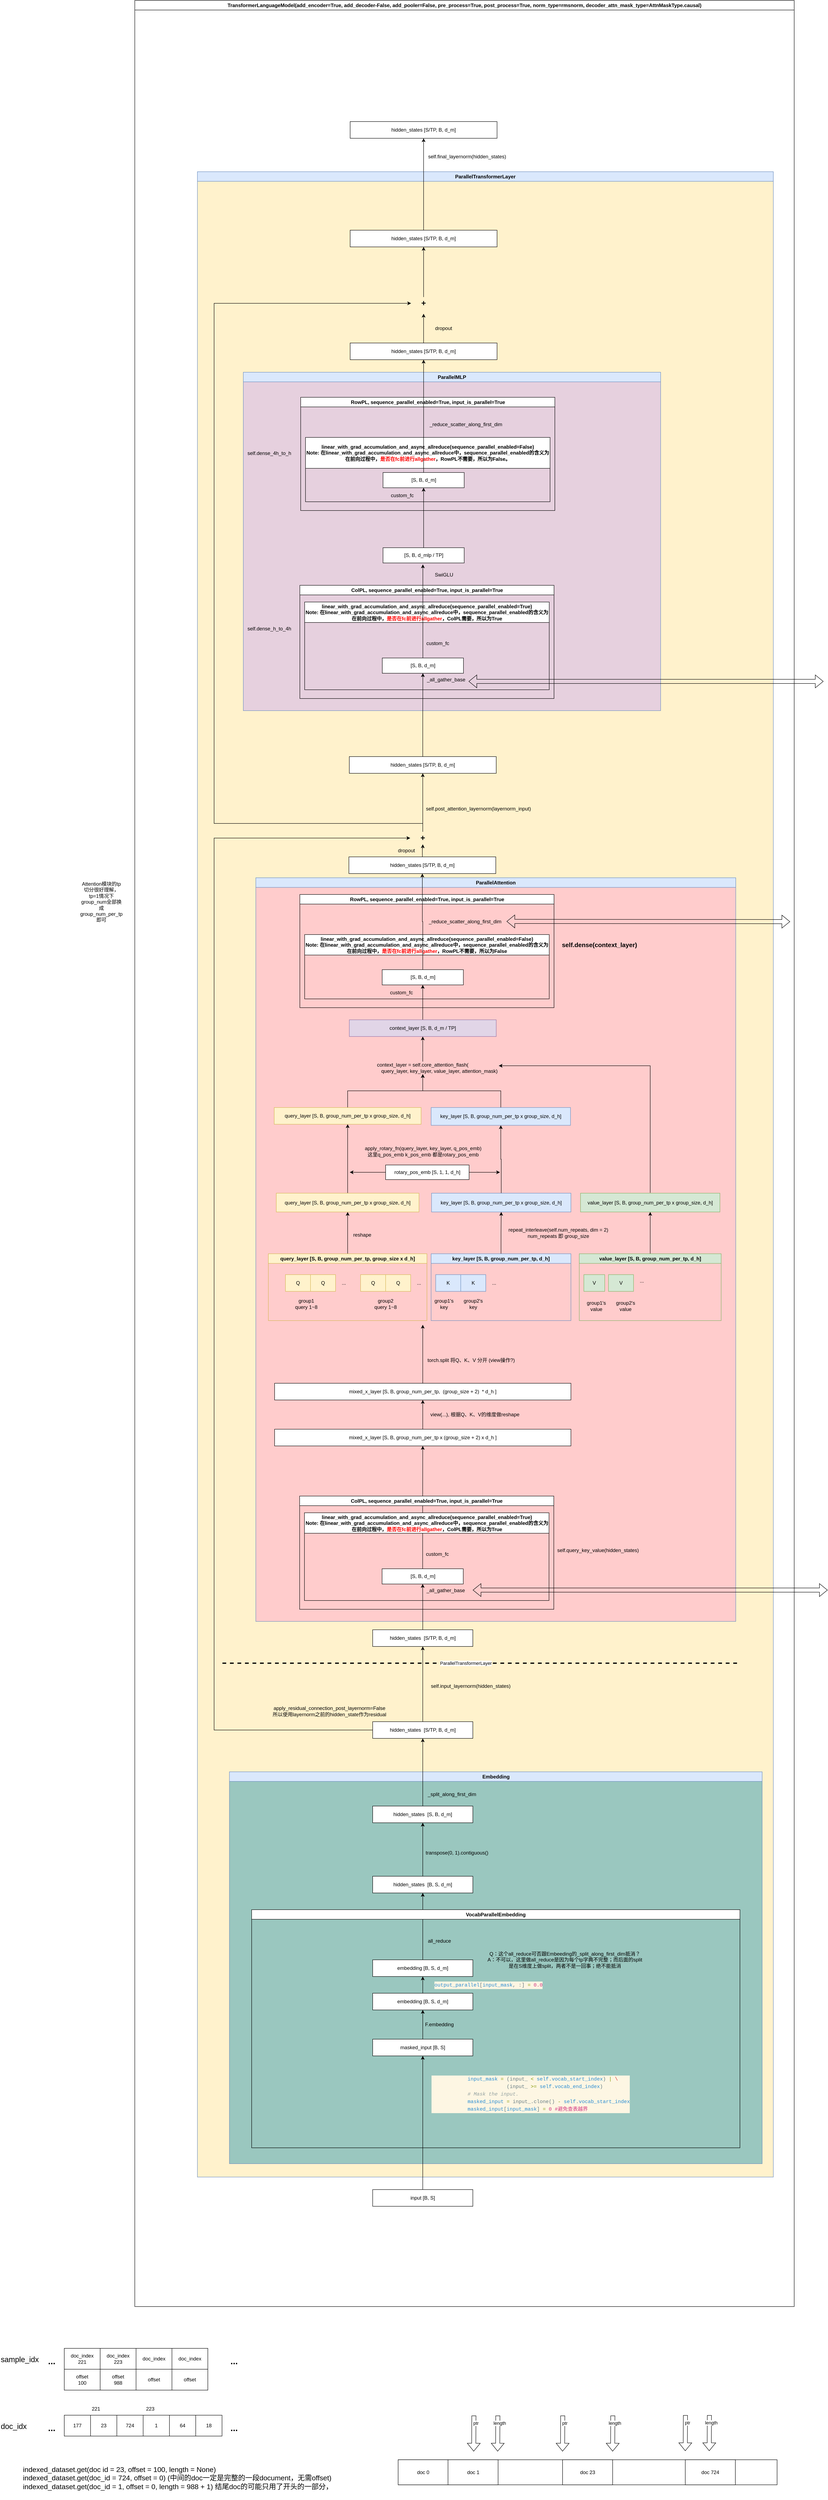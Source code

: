 <mxfile version="24.5.5" type="github">
  <diagram name="第 1 页" id="2IgsH-ITkYl6q4gYNYRC">
    <mxGraphModel dx="-5369" dy="5750" grid="1" gridSize="10" guides="1" tooltips="1" connect="1" arrows="1" fold="1" page="1" pageScale="1" pageWidth="827" pageHeight="1169" math="0" shadow="0">
      <root>
        <mxCell id="0" />
        <mxCell id="1" parent="0" />
        <mxCell id="2vjOk2sk5CpCFmqSpdgf-2" value="ParallelTransformerLayer" style="swimlane;whiteSpace=wrap;html=1;swimlaneFillColor=#FFF2CC;fillColor=#dae8fc;strokeColor=#6c8ebf;" vertex="1" parent="1">
          <mxGeometry x="8460" y="-3760" width="1380" height="4800" as="geometry" />
        </mxCell>
        <mxCell id="2vjOk2sk5CpCFmqSpdgf-3" value="hidden_states [S/TP, B, d_m]" style="rounded=0;whiteSpace=wrap;html=1;" vertex="1" parent="2vjOk2sk5CpCFmqSpdgf-2">
          <mxGeometry x="363" y="1640" width="352" height="40" as="geometry" />
        </mxCell>
        <mxCell id="2vjOk2sk5CpCFmqSpdgf-4" value="dropout" style="text;html=1;align=center;verticalAlign=middle;whiteSpace=wrap;rounded=0;" vertex="1" parent="2vjOk2sk5CpCFmqSpdgf-2">
          <mxGeometry x="471" y="1610" width="60" height="30" as="geometry" />
        </mxCell>
        <mxCell id="2vjOk2sk5CpCFmqSpdgf-5" value="ParallelAttention" style="swimlane;whiteSpace=wrap;html=1;fillColor=#dae8fc;strokeColor=#6c8ebf;swimlaneFillColor=#FFCCCC;" vertex="1" parent="2vjOk2sk5CpCFmqSpdgf-2">
          <mxGeometry x="140" y="1690" width="1150" height="1780" as="geometry" />
        </mxCell>
        <mxCell id="2vjOk2sk5CpCFmqSpdgf-6" value="self.dense(context_layer)" style="text;html=1;align=center;verticalAlign=middle;whiteSpace=wrap;rounded=0;fontSize=15;fontStyle=1" vertex="1" parent="2vjOk2sk5CpCFmqSpdgf-2">
          <mxGeometry x="880" y="1840" width="167" height="20" as="geometry" />
        </mxCell>
        <mxCell id="2vjOk2sk5CpCFmqSpdgf-7" value="ParallelMLP" style="swimlane;whiteSpace=wrap;html=1;fillColor=#dae8fc;strokeColor=#6c8ebf;swimlaneFillColor=#E6D0DE;" vertex="1" parent="2vjOk2sk5CpCFmqSpdgf-2">
          <mxGeometry x="110" y="480" width="1000" height="810" as="geometry" />
        </mxCell>
        <mxCell id="2vjOk2sk5CpCFmqSpdgf-8" value="hidden_states [S/TP, B, d_m]" style="rounded=0;whiteSpace=wrap;html=1;" vertex="1" parent="2vjOk2sk5CpCFmqSpdgf-2">
          <mxGeometry x="366" y="410" width="352" height="40" as="geometry" />
        </mxCell>
        <mxCell id="2vjOk2sk5CpCFmqSpdgf-9" value="hidden_states [S/TP, B, d_m]" style="rounded=0;whiteSpace=wrap;html=1;" vertex="1" parent="2vjOk2sk5CpCFmqSpdgf-2">
          <mxGeometry x="364" y="1400" width="352" height="40" as="geometry" />
        </mxCell>
        <mxCell id="2vjOk2sk5CpCFmqSpdgf-10" value="Embedding" style="swimlane;whiteSpace=wrap;html=1;swimlaneFillColor=#9AC7BF;fillColor=#dae8fc;strokeColor=#6c8ebf;" vertex="1" parent="2vjOk2sk5CpCFmqSpdgf-2">
          <mxGeometry x="76.75" y="3830" width="1276.5" height="938" as="geometry" />
        </mxCell>
        <mxCell id="2vjOk2sk5CpCFmqSpdgf-11" value="Q" style="rounded=0;whiteSpace=wrap;html=1;fillColor=#fff2cc;strokeColor=#d6b656;" vertex="1" parent="1">
          <mxGeometry x="8671" y="-1120" width="60" height="40" as="geometry" />
        </mxCell>
        <mxCell id="2vjOk2sk5CpCFmqSpdgf-12" value="K" style="rounded=0;whiteSpace=wrap;html=1;fillColor=#dae8fc;strokeColor=#6c8ebf;" vertex="1" parent="1">
          <mxGeometry x="9091" y="-1120" width="60" height="40" as="geometry" />
        </mxCell>
        <mxCell id="2vjOk2sk5CpCFmqSpdgf-13" value="V" style="rounded=0;whiteSpace=wrap;html=1;fillColor=#d5e8d4;strokeColor=#82b366;" vertex="1" parent="1">
          <mxGeometry x="9445" y="-1120" width="60" height="40" as="geometry" />
        </mxCell>
        <mxCell id="2vjOk2sk5CpCFmqSpdgf-14" value="Q" style="rounded=0;whiteSpace=wrap;html=1;fillColor=#fff2cc;strokeColor=#d6b656;" vertex="1" parent="1">
          <mxGeometry x="8731" y="-1120" width="60" height="40" as="geometry" />
        </mxCell>
        <mxCell id="2vjOk2sk5CpCFmqSpdgf-15" value="K" style="rounded=0;whiteSpace=wrap;html=1;fillColor=#dae8fc;strokeColor=#6c8ebf;" vertex="1" parent="1">
          <mxGeometry x="9031" y="-1120" width="60" height="40" as="geometry" />
        </mxCell>
        <mxCell id="2vjOk2sk5CpCFmqSpdgf-16" value="V" style="rounded=0;whiteSpace=wrap;html=1;fillColor=#d5e8d4;strokeColor=#82b366;" vertex="1" parent="1">
          <mxGeometry x="9386" y="-1120" width="50" height="40" as="geometry" />
        </mxCell>
        <mxCell id="2vjOk2sk5CpCFmqSpdgf-17" value="Q" style="rounded=0;whiteSpace=wrap;html=1;fillColor=#fff2cc;strokeColor=#d6b656;" vertex="1" parent="1">
          <mxGeometry x="8851" y="-1120" width="60" height="40" as="geometry" />
        </mxCell>
        <mxCell id="2vjOk2sk5CpCFmqSpdgf-18" value="Q" style="rounded=0;whiteSpace=wrap;html=1;fillColor=#fff2cc;strokeColor=#d6b656;" vertex="1" parent="1">
          <mxGeometry x="8911" y="-1120" width="60" height="40" as="geometry" />
        </mxCell>
        <mxCell id="2vjOk2sk5CpCFmqSpdgf-19" value="..." style="text;html=1;align=center;verticalAlign=middle;whiteSpace=wrap;rounded=0;" vertex="1" parent="1">
          <mxGeometry x="8781" y="-1115" width="60" height="30" as="geometry" />
        </mxCell>
        <mxCell id="2vjOk2sk5CpCFmqSpdgf-20" value="group1 query 1~8" style="text;html=1;align=center;verticalAlign=middle;whiteSpace=wrap;rounded=0;" vertex="1" parent="1">
          <mxGeometry x="8691" y="-1065" width="60" height="30" as="geometry" />
        </mxCell>
        <mxCell id="2vjOk2sk5CpCFmqSpdgf-21" value="group2 query 1~8" style="text;html=1;align=center;verticalAlign=middle;whiteSpace=wrap;rounded=0;" vertex="1" parent="1">
          <mxGeometry x="8881" y="-1065" width="60" height="30" as="geometry" />
        </mxCell>
        <mxCell id="2vjOk2sk5CpCFmqSpdgf-22" value="..." style="text;html=1;align=center;verticalAlign=middle;whiteSpace=wrap;rounded=0;" vertex="1" parent="1">
          <mxGeometry x="8961" y="-1115" width="60" height="30" as="geometry" />
        </mxCell>
        <mxCell id="2vjOk2sk5CpCFmqSpdgf-23" value="group1&#39;s key" style="text;html=1;align=center;verticalAlign=middle;whiteSpace=wrap;rounded=0;" vertex="1" parent="1">
          <mxGeometry x="9021" y="-1065" width="60" height="30" as="geometry" />
        </mxCell>
        <mxCell id="2vjOk2sk5CpCFmqSpdgf-24" value="group2&#39;s key" style="text;html=1;align=center;verticalAlign=middle;whiteSpace=wrap;rounded=0;" vertex="1" parent="1">
          <mxGeometry x="9091" y="-1065" width="60" height="30" as="geometry" />
        </mxCell>
        <mxCell id="2vjOk2sk5CpCFmqSpdgf-25" value="group1&#39;s value" style="text;html=1;align=center;verticalAlign=middle;whiteSpace=wrap;rounded=0;" vertex="1" parent="1">
          <mxGeometry x="9386" y="-1060" width="60" height="30" as="geometry" />
        </mxCell>
        <mxCell id="2vjOk2sk5CpCFmqSpdgf-26" value="group2&#39;s value" style="text;html=1;align=center;verticalAlign=middle;whiteSpace=wrap;rounded=0;" vertex="1" parent="1">
          <mxGeometry x="9456" y="-1060" width="60" height="30" as="geometry" />
        </mxCell>
        <mxCell id="2vjOk2sk5CpCFmqSpdgf-27" value="..." style="text;html=1;align=center;verticalAlign=middle;whiteSpace=wrap;rounded=0;" vertex="1" parent="1">
          <mxGeometry x="9141" y="-1115" width="60" height="30" as="geometry" />
        </mxCell>
        <mxCell id="2vjOk2sk5CpCFmqSpdgf-28" value="..." style="text;html=1;align=center;verticalAlign=middle;whiteSpace=wrap;rounded=0;" vertex="1" parent="1">
          <mxGeometry x="9495" y="-1120" width="60" height="30" as="geometry" />
        </mxCell>
        <mxCell id="2vjOk2sk5CpCFmqSpdgf-29" style="edgeStyle=orthogonalEdgeStyle;rounded=0;orthogonalLoop=1;jettySize=auto;html=1;entryX=0.5;entryY=1;entryDx=0;entryDy=0;" edge="1" parent="1" source="2vjOk2sk5CpCFmqSpdgf-30" target="2vjOk2sk5CpCFmqSpdgf-32">
          <mxGeometry relative="1" as="geometry" />
        </mxCell>
        <mxCell id="2vjOk2sk5CpCFmqSpdgf-30" value="mixed_x_layer [S, B, group_num_per_tp x (group_size + 2) x d_h ]" style="rounded=0;whiteSpace=wrap;html=1;" vertex="1" parent="1">
          <mxGeometry x="8645" y="-750" width="710" height="40" as="geometry" />
        </mxCell>
        <mxCell id="2vjOk2sk5CpCFmqSpdgf-31" style="edgeStyle=orthogonalEdgeStyle;rounded=0;orthogonalLoop=1;jettySize=auto;html=1;" edge="1" parent="1" source="2vjOk2sk5CpCFmqSpdgf-32">
          <mxGeometry relative="1" as="geometry">
            <mxPoint x="9000" y="-1000" as="targetPoint" />
          </mxGeometry>
        </mxCell>
        <mxCell id="2vjOk2sk5CpCFmqSpdgf-32" value="mixed_x_layer [S, B, group_num_per_tp,&amp;nbsp; (group_size + 2)&amp;nbsp; * d_h ]" style="rounded=0;whiteSpace=wrap;html=1;" vertex="1" parent="1">
          <mxGeometry x="8645" y="-860" width="710" height="40" as="geometry" />
        </mxCell>
        <mxCell id="2vjOk2sk5CpCFmqSpdgf-33" style="edgeStyle=orthogonalEdgeStyle;rounded=0;orthogonalLoop=1;jettySize=auto;html=1;" edge="1" parent="1" source="2vjOk2sk5CpCFmqSpdgf-34" target="2vjOk2sk5CpCFmqSpdgf-42">
          <mxGeometry relative="1" as="geometry" />
        </mxCell>
        <mxCell id="2vjOk2sk5CpCFmqSpdgf-34" value="query_layer [S, B, group_num_per_tp, group_size x d_h]" style="swimlane;whiteSpace=wrap;html=1;fillColor=#fff2cc;strokeColor=#d6b656;" vertex="1" parent="1">
          <mxGeometry x="8630" y="-1170" width="380" height="160" as="geometry" />
        </mxCell>
        <mxCell id="2vjOk2sk5CpCFmqSpdgf-35" style="edgeStyle=orthogonalEdgeStyle;rounded=0;orthogonalLoop=1;jettySize=auto;html=1;entryX=0.5;entryY=1;entryDx=0;entryDy=0;" edge="1" parent="1" source="2vjOk2sk5CpCFmqSpdgf-36" target="2vjOk2sk5CpCFmqSpdgf-51">
          <mxGeometry relative="1" as="geometry" />
        </mxCell>
        <mxCell id="2vjOk2sk5CpCFmqSpdgf-36" value="key_layer&amp;nbsp;&lt;span style=&quot;background-color: initial;&quot;&gt;[S, B, group_num_per_tp, d_h]&lt;/span&gt;" style="swimlane;whiteSpace=wrap;html=1;fillColor=#dae8fc;strokeColor=#6c8ebf;" vertex="1" parent="1">
          <mxGeometry x="9020" y="-1170" width="335" height="160" as="geometry">
            <mxRectangle x="6810" y="-1170" width="220" height="30" as="alternateBounds" />
          </mxGeometry>
        </mxCell>
        <mxCell id="2vjOk2sk5CpCFmqSpdgf-37" style="edgeStyle=orthogonalEdgeStyle;rounded=0;orthogonalLoop=1;jettySize=auto;html=1;entryX=0.5;entryY=1;entryDx=0;entryDy=0;" edge="1" parent="1" source="2vjOk2sk5CpCFmqSpdgf-38" target="2vjOk2sk5CpCFmqSpdgf-73">
          <mxGeometry relative="1" as="geometry" />
        </mxCell>
        <mxCell id="2vjOk2sk5CpCFmqSpdgf-38" value="value_layer&amp;nbsp;&lt;span style=&quot;background-color: initial;&quot;&gt;[S, B, group_num_per_tp, d_h]&lt;/span&gt;" style="swimlane;whiteSpace=wrap;html=1;fillColor=#d5e8d4;strokeColor=#82b366;" vertex="1" parent="1">
          <mxGeometry x="9375" y="-1170" width="340" height="160" as="geometry" />
        </mxCell>
        <mxCell id="2vjOk2sk5CpCFmqSpdgf-39" value="view(...), 根据Q、K、V的维度做reshape" style="text;html=1;align=center;verticalAlign=middle;whiteSpace=wrap;rounded=0;" vertex="1" parent="1">
          <mxGeometry x="9005" y="-800" width="240" height="30" as="geometry" />
        </mxCell>
        <mxCell id="2vjOk2sk5CpCFmqSpdgf-40" value="torch.split 将Q、K、V 分开 (view操作?)" style="text;html=1;align=center;verticalAlign=middle;whiteSpace=wrap;rounded=0;" vertex="1" parent="1">
          <mxGeometry x="8996" y="-930" width="240" height="30" as="geometry" />
        </mxCell>
        <mxCell id="2vjOk2sk5CpCFmqSpdgf-41" style="edgeStyle=orthogonalEdgeStyle;rounded=0;orthogonalLoop=1;jettySize=auto;html=1;entryX=0.5;entryY=1;entryDx=0;entryDy=0;" edge="1" parent="1" source="2vjOk2sk5CpCFmqSpdgf-42" target="2vjOk2sk5CpCFmqSpdgf-49">
          <mxGeometry relative="1" as="geometry">
            <mxPoint x="8820" y="-1440" as="targetPoint" />
          </mxGeometry>
        </mxCell>
        <mxCell id="2vjOk2sk5CpCFmqSpdgf-42" value="query_layer [S, B, group_num_per_tp x group_size, d_h]" style="rounded=0;whiteSpace=wrap;html=1;fillColor=#fff2cc;strokeColor=#d6b656;" vertex="1" parent="1">
          <mxGeometry x="8649" y="-1315" width="342" height="45" as="geometry" />
        </mxCell>
        <mxCell id="2vjOk2sk5CpCFmqSpdgf-43" style="edgeStyle=orthogonalEdgeStyle;rounded=0;orthogonalLoop=1;jettySize=auto;html=1;" edge="1" parent="1" source="2vjOk2sk5CpCFmqSpdgf-45">
          <mxGeometry relative="1" as="geometry">
            <mxPoint x="8825" y="-1365" as="targetPoint" />
          </mxGeometry>
        </mxCell>
        <mxCell id="2vjOk2sk5CpCFmqSpdgf-44" style="edgeStyle=orthogonalEdgeStyle;rounded=0;orthogonalLoop=1;jettySize=auto;html=1;" edge="1" parent="1" source="2vjOk2sk5CpCFmqSpdgf-45">
          <mxGeometry relative="1" as="geometry">
            <mxPoint x="9185" y="-1365" as="targetPoint" />
          </mxGeometry>
        </mxCell>
        <mxCell id="2vjOk2sk5CpCFmqSpdgf-45" value="rotary_pos_emb [S, 1, 1, d_h]" style="rounded=0;whiteSpace=wrap;html=1;" vertex="1" parent="1">
          <mxGeometry x="8911" y="-1382.5" width="200" height="35" as="geometry" />
        </mxCell>
        <mxCell id="2vjOk2sk5CpCFmqSpdgf-46" value="reshape" style="text;html=1;align=center;verticalAlign=middle;whiteSpace=wrap;rounded=0;" vertex="1" parent="1">
          <mxGeometry x="8825" y="-1230" width="60" height="30" as="geometry" />
        </mxCell>
        <mxCell id="2vjOk2sk5CpCFmqSpdgf-47" value="apply_rotary_fn(query_layer, key_layer, q_pos_emb)&lt;div&gt;这里q_pos_emb k_pos_emb 都是rotary_pos_emb&lt;/div&gt;" style="text;html=1;align=center;verticalAlign=middle;whiteSpace=wrap;rounded=0;" vertex="1" parent="1">
          <mxGeometry x="8781" y="-1430" width="440" height="30" as="geometry" />
        </mxCell>
        <mxCell id="2vjOk2sk5CpCFmqSpdgf-48" style="edgeStyle=orthogonalEdgeStyle;rounded=0;orthogonalLoop=1;jettySize=auto;html=1;entryX=0.5;entryY=1;entryDx=0;entryDy=0;" edge="1" parent="1" source="2vjOk2sk5CpCFmqSpdgf-49" target="2vjOk2sk5CpCFmqSpdgf-56">
          <mxGeometry relative="1" as="geometry" />
        </mxCell>
        <mxCell id="2vjOk2sk5CpCFmqSpdgf-49" value="query_layer [S, B, group_num_per_tp x group_size, d_h]" style="rounded=0;whiteSpace=wrap;html=1;fillColor=#fff2cc;strokeColor=#d6b656;" vertex="1" parent="1">
          <mxGeometry x="8644" y="-1520" width="352" height="40" as="geometry" />
        </mxCell>
        <mxCell id="2vjOk2sk5CpCFmqSpdgf-50" style="edgeStyle=orthogonalEdgeStyle;rounded=0;orthogonalLoop=1;jettySize=auto;html=1;entryX=0.5;entryY=1;entryDx=0;entryDy=0;" edge="1" parent="1" source="2vjOk2sk5CpCFmqSpdgf-51" target="2vjOk2sk5CpCFmqSpdgf-53">
          <mxGeometry relative="1" as="geometry" />
        </mxCell>
        <mxCell id="2vjOk2sk5CpCFmqSpdgf-51" value="key_layer [S, B, group_num_per_tp x group_size, d_h]" style="rounded=0;whiteSpace=wrap;html=1;fillColor=#dae8fc;strokeColor=#6c8ebf;" vertex="1" parent="1">
          <mxGeometry x="9021" y="-1315" width="334" height="45" as="geometry" />
        </mxCell>
        <mxCell id="2vjOk2sk5CpCFmqSpdgf-52" style="edgeStyle=orthogonalEdgeStyle;rounded=0;orthogonalLoop=1;jettySize=auto;html=1;entryX=0.5;entryY=1;entryDx=0;entryDy=0;" edge="1" parent="1" source="2vjOk2sk5CpCFmqSpdgf-53" target="2vjOk2sk5CpCFmqSpdgf-56">
          <mxGeometry relative="1" as="geometry" />
        </mxCell>
        <mxCell id="2vjOk2sk5CpCFmqSpdgf-53" value="key_layer [S, B, group_num_per_tp x group_size, d_h]" style="rounded=0;whiteSpace=wrap;html=1;fillColor=#dae8fc;strokeColor=#6c8ebf;" vertex="1" parent="1">
          <mxGeometry x="9020" y="-1520" width="334" height="42.5" as="geometry" />
        </mxCell>
        <mxCell id="2vjOk2sk5CpCFmqSpdgf-54" value="repeat_interleave(self.num_repeats, dim = 2)&lt;div&gt;num_repeats 即 group_size&lt;/div&gt;" style="text;html=1;align=center;verticalAlign=middle;whiteSpace=wrap;rounded=0;" vertex="1" parent="1">
          <mxGeometry x="9175" y="-1230" width="300" height="20" as="geometry" />
        </mxCell>
        <mxCell id="2vjOk2sk5CpCFmqSpdgf-55" style="edgeStyle=orthogonalEdgeStyle;rounded=0;orthogonalLoop=1;jettySize=auto;html=1;entryX=0.5;entryY=1;entryDx=0;entryDy=0;" edge="1" parent="1" source="2vjOk2sk5CpCFmqSpdgf-56" target="2vjOk2sk5CpCFmqSpdgf-58">
          <mxGeometry relative="1" as="geometry" />
        </mxCell>
        <mxCell id="2vjOk2sk5CpCFmqSpdgf-56" value="&lt;div&gt;context_layer = self.core_attention_flash(&lt;/div&gt;&lt;div&gt;&amp;nbsp; &amp;nbsp; &amp;nbsp; &amp;nbsp; &amp;nbsp; &amp;nbsp; &amp;nbsp; &amp;nbsp; &amp;nbsp; &amp;nbsp; &amp;nbsp; &amp;nbsp; query_layer, key_layer, value_layer, attention_mask)&lt;/div&gt;" style="text;html=1;align=center;verticalAlign=middle;whiteSpace=wrap;rounded=0;" vertex="1" parent="1">
          <mxGeometry x="8818" y="-1630" width="364" height="30" as="geometry" />
        </mxCell>
        <mxCell id="2vjOk2sk5CpCFmqSpdgf-57" style="edgeStyle=orthogonalEdgeStyle;rounded=0;orthogonalLoop=1;jettySize=auto;html=1;entryX=0.5;entryY=1;entryDx=0;entryDy=0;" edge="1" parent="1" source="2vjOk2sk5CpCFmqSpdgf-58" target="2vjOk2sk5CpCFmqSpdgf-77">
          <mxGeometry relative="1" as="geometry">
            <mxPoint x="9441" y="-1860" as="targetPoint" />
          </mxGeometry>
        </mxCell>
        <mxCell id="2vjOk2sk5CpCFmqSpdgf-58" value="context_layer [S, B, d_m / TP]" style="rounded=0;whiteSpace=wrap;html=1;fillColor=#e1d5e7;strokeColor=#9673a6;" vertex="1" parent="1">
          <mxGeometry x="8824" y="-1730" width="352" height="40" as="geometry" />
        </mxCell>
        <mxCell id="2vjOk2sk5CpCFmqSpdgf-59" style="edgeStyle=orthogonalEdgeStyle;rounded=0;orthogonalLoop=1;jettySize=auto;html=1;" edge="1" parent="1" source="2vjOk2sk5CpCFmqSpdgf-3" target="2vjOk2sk5CpCFmqSpdgf-71">
          <mxGeometry relative="1" as="geometry" />
        </mxCell>
        <mxCell id="2vjOk2sk5CpCFmqSpdgf-60" value="Attention模块的tp切分很好理解，tp=1情况下group_num全部换成group_num_per_tp即可&lt;div&gt;&lt;br&gt;&lt;/div&gt;" style="text;html=1;align=center;verticalAlign=middle;whiteSpace=wrap;rounded=0;" vertex="1" parent="1">
          <mxGeometry x="8200" y="-2020" width="60" height="30" as="geometry" />
        </mxCell>
        <mxCell id="2vjOk2sk5CpCFmqSpdgf-61" style="edgeStyle=orthogonalEdgeStyle;rounded=0;orthogonalLoop=1;jettySize=auto;html=1;entryX=0.5;entryY=1;entryDx=0;entryDy=0;" edge="1" parent="1" source="2vjOk2sk5CpCFmqSpdgf-62" target="2vjOk2sk5CpCFmqSpdgf-82">
          <mxGeometry relative="1" as="geometry" />
        </mxCell>
        <mxCell id="2vjOk2sk5CpCFmqSpdgf-62" value="hidden_states&amp;nbsp; [S/TP, B, d_m]" style="rounded=0;whiteSpace=wrap;html=1;" vertex="1" parent="1">
          <mxGeometry x="8880" y="-270" width="240" height="40" as="geometry" />
        </mxCell>
        <mxCell id="2vjOk2sk5CpCFmqSpdgf-63" value="self.input_layernorm(hidden_states)" style="text;html=1;align=center;verticalAlign=middle;whiteSpace=wrap;rounded=0;" vertex="1" parent="1">
          <mxGeometry x="9000" y="-150" width="230" height="30" as="geometry" />
        </mxCell>
        <mxCell id="2vjOk2sk5CpCFmqSpdgf-64" style="edgeStyle=orthogonalEdgeStyle;rounded=0;orthogonalLoop=1;jettySize=auto;html=1;entryX=0.5;entryY=1;entryDx=0;entryDy=0;" edge="1" parent="1" source="2vjOk2sk5CpCFmqSpdgf-66" target="2vjOk2sk5CpCFmqSpdgf-62">
          <mxGeometry relative="1" as="geometry">
            <mxPoint x="9000" y="60" as="targetPoint" />
          </mxGeometry>
        </mxCell>
        <mxCell id="2vjOk2sk5CpCFmqSpdgf-65" style="edgeStyle=orthogonalEdgeStyle;rounded=0;orthogonalLoop=1;jettySize=auto;html=1;entryX=0;entryY=0.5;entryDx=0;entryDy=0;" edge="1" parent="1" source="2vjOk2sk5CpCFmqSpdgf-66" target="2vjOk2sk5CpCFmqSpdgf-71">
          <mxGeometry relative="1" as="geometry">
            <Array as="points">
              <mxPoint x="8500" y="-30" />
              <mxPoint x="8500" y="-2165" />
            </Array>
          </mxGeometry>
        </mxCell>
        <mxCell id="2vjOk2sk5CpCFmqSpdgf-66" value="hidden_states&amp;nbsp; [S/TP, B, d_m]" style="rounded=0;whiteSpace=wrap;html=1;" vertex="1" parent="1">
          <mxGeometry x="8880" y="-50" width="240" height="40" as="geometry" />
        </mxCell>
        <mxCell id="2vjOk2sk5CpCFmqSpdgf-67" style="edgeStyle=orthogonalEdgeStyle;rounded=0;orthogonalLoop=1;jettySize=auto;html=1;" edge="1" parent="1" source="2vjOk2sk5CpCFmqSpdgf-9" target="2vjOk2sk5CpCFmqSpdgf-135">
          <mxGeometry relative="1" as="geometry">
            <mxPoint x="9000" y="-2500" as="targetPoint" />
          </mxGeometry>
        </mxCell>
        <mxCell id="2vjOk2sk5CpCFmqSpdgf-68" value="self.post_attention_layernorm(layernorm_input)" style="text;html=1;align=center;verticalAlign=middle;whiteSpace=wrap;rounded=0;" vertex="1" parent="1">
          <mxGeometry x="8979" y="-2240" width="309" height="10" as="geometry" />
        </mxCell>
        <mxCell id="2vjOk2sk5CpCFmqSpdgf-69" style="edgeStyle=orthogonalEdgeStyle;rounded=0;orthogonalLoop=1;jettySize=auto;html=1;entryX=0;entryY=0.5;entryDx=0;entryDy=0;exitX=0.5;exitY=0;exitDx=0;exitDy=0;" edge="1" parent="1" source="2vjOk2sk5CpCFmqSpdgf-71" target="2vjOk2sk5CpCFmqSpdgf-105">
          <mxGeometry relative="1" as="geometry">
            <mxPoint x="8510" y="-3420" as="targetPoint" />
            <Array as="points">
              <mxPoint x="9000" y="-2200" />
              <mxPoint x="8500" y="-2200" />
              <mxPoint x="8500" y="-3445" />
            </Array>
          </mxGeometry>
        </mxCell>
        <mxCell id="2vjOk2sk5CpCFmqSpdgf-70" style="edgeStyle=orthogonalEdgeStyle;rounded=0;orthogonalLoop=1;jettySize=auto;html=1;entryX=0.5;entryY=1;entryDx=0;entryDy=0;" edge="1" parent="1" source="2vjOk2sk5CpCFmqSpdgf-71" target="2vjOk2sk5CpCFmqSpdgf-9">
          <mxGeometry relative="1" as="geometry" />
        </mxCell>
        <mxCell id="2vjOk2sk5CpCFmqSpdgf-71" value="+" style="text;html=1;align=center;verticalAlign=middle;whiteSpace=wrap;rounded=0;fontSize=19;fontStyle=1" vertex="1" parent="1">
          <mxGeometry x="8970" y="-2180" width="60" height="30" as="geometry" />
        </mxCell>
        <mxCell id="2vjOk2sk5CpCFmqSpdgf-72" style="edgeStyle=orthogonalEdgeStyle;rounded=0;orthogonalLoop=1;jettySize=auto;html=1;" edge="1" parent="1" target="2vjOk2sk5CpCFmqSpdgf-56">
          <mxGeometry relative="1" as="geometry">
            <mxPoint x="9545" y="-1316" as="sourcePoint" />
            <mxPoint x="9182" y="-1623.5" as="targetPoint" />
            <Array as="points">
              <mxPoint x="9545" y="-1620" />
            </Array>
          </mxGeometry>
        </mxCell>
        <mxCell id="2vjOk2sk5CpCFmqSpdgf-73" value="value_layer [S, B, group_num_per_tp x group_size, d_h]" style="rounded=0;whiteSpace=wrap;html=1;fillColor=#d5e8d4;strokeColor=#82b366;" vertex="1" parent="1">
          <mxGeometry x="9378" y="-1315" width="334" height="45" as="geometry" />
        </mxCell>
        <mxCell id="2vjOk2sk5CpCFmqSpdgf-74" value="RowPL,&amp;nbsp;sequence_parallel_enabled=True,&amp;nbsp;input_is_parallel=True" style="swimlane;whiteSpace=wrap;html=1;" vertex="1" parent="1">
          <mxGeometry x="8705.5" y="-2030" width="609" height="271" as="geometry" />
        </mxCell>
        <mxCell id="2vjOk2sk5CpCFmqSpdgf-75" value="_reduce_scatter_along_first_dim" style="text;html=1;align=center;verticalAlign=middle;resizable=0;points=[];autosize=1;strokeColor=none;fillColor=none;" vertex="1" parent="2vjOk2sk5CpCFmqSpdgf-74">
          <mxGeometry x="295" y="50" width="200" height="30" as="geometry" />
        </mxCell>
        <mxCell id="2vjOk2sk5CpCFmqSpdgf-76" value="&lt;div&gt;linear_with_grad_accumulation_and_async_allreduce(sequence_parallel_enabled=False)&lt;/div&gt;&lt;div&gt;Note: 在&lt;span style=&quot;background-color: initial;&quot;&gt;linear_with_grad_accumulation_and_async_allreduce中，&lt;/span&gt;&lt;span style=&quot;background-color: initial;&quot;&gt;sequence_parallel_enabled的含义为在前向过程中，&lt;font color=&quot;#ff0000&quot;&gt;是否在fc前进行allgather&lt;/font&gt;，RowPL不需要，所以为False&lt;/span&gt;&lt;/div&gt;" style="swimlane;whiteSpace=wrap;html=1;startSize=49;" vertex="1" parent="2vjOk2sk5CpCFmqSpdgf-74">
          <mxGeometry x="11.5" y="96" width="586" height="154" as="geometry" />
        </mxCell>
        <mxCell id="2vjOk2sk5CpCFmqSpdgf-77" value="[S, B, d_m]" style="rounded=0;whiteSpace=wrap;html=1;" vertex="1" parent="2vjOk2sk5CpCFmqSpdgf-76">
          <mxGeometry x="185.75" y="84" width="194.5" height="36.5" as="geometry" />
        </mxCell>
        <mxCell id="2vjOk2sk5CpCFmqSpdgf-78" value="custom_fc" style="text;html=1;align=center;verticalAlign=middle;whiteSpace=wrap;rounded=0;" vertex="1" parent="2vjOk2sk5CpCFmqSpdgf-76">
          <mxGeometry x="201.5" y="124" width="60" height="30" as="geometry" />
        </mxCell>
        <mxCell id="2vjOk2sk5CpCFmqSpdgf-79" style="edgeStyle=orthogonalEdgeStyle;rounded=0;orthogonalLoop=1;jettySize=auto;html=1;entryX=0.5;entryY=1;entryDx=0;entryDy=0;" edge="1" parent="1" source="2vjOk2sk5CpCFmqSpdgf-82" target="2vjOk2sk5CpCFmqSpdgf-30">
          <mxGeometry relative="1" as="geometry" />
        </mxCell>
        <mxCell id="2vjOk2sk5CpCFmqSpdgf-80" value="ColPL,&amp;nbsp;sequence_parallel_enabled=True,&amp;nbsp;input_is_parallel=True" style="swimlane;whiteSpace=wrap;html=1;" vertex="1" parent="1">
          <mxGeometry x="8705" y="-590" width="609" height="271" as="geometry" />
        </mxCell>
        <mxCell id="2vjOk2sk5CpCFmqSpdgf-81" value="&lt;div&gt;linear_with_grad_accumulation_and_async_allreduce(sequence_parallel_enabled=True)&lt;/div&gt;&lt;div&gt;Note: 在&lt;span style=&quot;background-color: initial;&quot;&gt;linear_with_grad_accumulation_and_async_allreduce中，&lt;/span&gt;&lt;span style=&quot;background-color: initial;&quot;&gt;sequence_parallel_enabled的含义为在前向过程中，&lt;font color=&quot;#ff0000&quot;&gt;是否在fc前进行allgather&lt;/font&gt;，ColPL需要，所以为True&lt;/span&gt;&lt;/div&gt;" style="swimlane;whiteSpace=wrap;html=1;startSize=49;" vertex="1" parent="2vjOk2sk5CpCFmqSpdgf-80">
          <mxGeometry x="11.5" y="40" width="586" height="210" as="geometry" />
        </mxCell>
        <mxCell id="2vjOk2sk5CpCFmqSpdgf-82" value="[S, B, d_m]" style="rounded=0;whiteSpace=wrap;html=1;" vertex="1" parent="2vjOk2sk5CpCFmqSpdgf-81">
          <mxGeometry x="186" y="134" width="194.5" height="36.5" as="geometry" />
        </mxCell>
        <mxCell id="2vjOk2sk5CpCFmqSpdgf-83" value="_all_gather_base" style="text;html=1;align=center;verticalAlign=middle;whiteSpace=wrap;rounded=0;" vertex="1" parent="2vjOk2sk5CpCFmqSpdgf-81">
          <mxGeometry x="308.5" y="170.5" width="60" height="30" as="geometry" />
        </mxCell>
        <mxCell id="2vjOk2sk5CpCFmqSpdgf-84" value="custom_fc" style="text;html=1;align=center;verticalAlign=middle;whiteSpace=wrap;rounded=0;" vertex="1" parent="2vjOk2sk5CpCFmqSpdgf-81">
          <mxGeometry x="288.5" y="84" width="60" height="30" as="geometry" />
        </mxCell>
        <mxCell id="2vjOk2sk5CpCFmqSpdgf-85" value="" style="shape=flexArrow;endArrow=classic;startArrow=classic;html=1;rounded=0;" edge="1" parent="1">
          <mxGeometry width="100" height="100" relative="1" as="geometry">
            <mxPoint x="9120" y="-365" as="sourcePoint" />
            <mxPoint x="9970" y="-365" as="targetPoint" />
          </mxGeometry>
        </mxCell>
        <mxCell id="2vjOk2sk5CpCFmqSpdgf-86" value="" style="shape=flexArrow;endArrow=classic;startArrow=classic;html=1;rounded=0;" edge="1" parent="1">
          <mxGeometry width="100" height="100" relative="1" as="geometry">
            <mxPoint x="9201" y="-1965.5" as="sourcePoint" />
            <mxPoint x="9880" y="-1965" as="targetPoint" />
          </mxGeometry>
        </mxCell>
        <mxCell id="2vjOk2sk5CpCFmqSpdgf-87" style="edgeStyle=orthogonalEdgeStyle;rounded=0;orthogonalLoop=1;jettySize=auto;html=1;" edge="1" parent="1" source="2vjOk2sk5CpCFmqSpdgf-77" target="2vjOk2sk5CpCFmqSpdgf-3">
          <mxGeometry relative="1" as="geometry" />
        </mxCell>
        <mxCell id="2vjOk2sk5CpCFmqSpdgf-88" value="apply_residual_connection_post_layernorm=False&lt;div&gt;所以使用layernorm之前的hidden_state作为residual&lt;/div&gt;" style="text;html=1;align=center;verticalAlign=middle;resizable=0;points=[];autosize=1;strokeColor=none;fillColor=none;" vertex="1" parent="1">
          <mxGeometry x="8626" y="-95" width="300" height="40" as="geometry" />
        </mxCell>
        <mxCell id="2vjOk2sk5CpCFmqSpdgf-89" value="" style="endArrow=none;dashed=1;html=1;rounded=0;strokeWidth=3;" edge="1" parent="1">
          <mxGeometry width="50" height="50" relative="1" as="geometry">
            <mxPoint x="8520" y="-190" as="sourcePoint" />
            <mxPoint x="9753.75" y="-190" as="targetPoint" />
          </mxGeometry>
        </mxCell>
        <mxCell id="2vjOk2sk5CpCFmqSpdgf-90" value="ParallelTransformerLayer" style="edgeLabel;html=1;align=center;verticalAlign=middle;resizable=0;points=[];" vertex="1" connectable="0" parent="2vjOk2sk5CpCFmqSpdgf-89">
          <mxGeometry x="-0.055" relative="1" as="geometry">
            <mxPoint as="offset" />
          </mxGeometry>
        </mxCell>
        <mxCell id="2vjOk2sk5CpCFmqSpdgf-91" value="self.query_key_value(hidden_states)" style="text;html=1;align=center;verticalAlign=middle;whiteSpace=wrap;rounded=0;" vertex="1" parent="1">
          <mxGeometry x="9310" y="-470" width="220" height="20" as="geometry" />
        </mxCell>
        <mxCell id="2vjOk2sk5CpCFmqSpdgf-92" value="" style="shape=flexArrow;endArrow=classic;startArrow=classic;html=1;rounded=0;" edge="1" parent="1">
          <mxGeometry width="100" height="100" relative="1" as="geometry">
            <mxPoint x="9110" y="-2540" as="sourcePoint" />
            <mxPoint x="9960" y="-2540" as="targetPoint" />
          </mxGeometry>
        </mxCell>
        <mxCell id="2vjOk2sk5CpCFmqSpdgf-93" style="edgeStyle=orthogonalEdgeStyle;rounded=0;orthogonalLoop=1;jettySize=auto;html=1;entryX=0.5;entryY=1;entryDx=0;entryDy=0;" edge="1" parent="1" source="2vjOk2sk5CpCFmqSpdgf-94" target="2vjOk2sk5CpCFmqSpdgf-98">
          <mxGeometry relative="1" as="geometry" />
        </mxCell>
        <mxCell id="2vjOk2sk5CpCFmqSpdgf-94" value="[S, B, d_mlp / TP]" style="rounded=0;whiteSpace=wrap;html=1;" vertex="1" parent="1">
          <mxGeometry x="8904.75" y="-2860" width="194.5" height="36.5" as="geometry" />
        </mxCell>
        <mxCell id="2vjOk2sk5CpCFmqSpdgf-95" value="RowPL,&amp;nbsp;sequence_parallel_enabled=True,&amp;nbsp;input_is_parallel=True" style="swimlane;whiteSpace=wrap;html=1;" vertex="1" parent="1">
          <mxGeometry x="8707.5" y="-3220" width="609" height="271" as="geometry" />
        </mxCell>
        <mxCell id="2vjOk2sk5CpCFmqSpdgf-96" value="_reduce_scatter_along_first_dim" style="text;html=1;align=center;verticalAlign=middle;resizable=0;points=[];autosize=1;strokeColor=none;fillColor=none;" vertex="1" parent="2vjOk2sk5CpCFmqSpdgf-95">
          <mxGeometry x="295" y="50" width="200" height="30" as="geometry" />
        </mxCell>
        <mxCell id="2vjOk2sk5CpCFmqSpdgf-97" value="&lt;div&gt;linear_with_grad_accumulation_and_async_allreduce(sequence_parallel_enabled=False)&lt;/div&gt;&lt;div&gt;Note: 在&lt;span style=&quot;background-color: initial;&quot;&gt;linear_with_grad_accumulation_and_async_allreduce中，&lt;/span&gt;&lt;span style=&quot;background-color: initial;&quot;&gt;sequence_parallel_enabled的含义为在前向过程中，&lt;font color=&quot;#ff0000&quot;&gt;是否在fc前进行allgather&lt;/font&gt;，RowPL不需要，所以为False。&lt;/span&gt;&lt;/div&gt;" style="swimlane;whiteSpace=wrap;html=1;startSize=74;" vertex="1" parent="2vjOk2sk5CpCFmqSpdgf-95">
          <mxGeometry x="11.5" y="96" width="586" height="154" as="geometry" />
        </mxCell>
        <mxCell id="2vjOk2sk5CpCFmqSpdgf-98" value="[S, B, d_m]" style="rounded=0;whiteSpace=wrap;html=1;" vertex="1" parent="2vjOk2sk5CpCFmqSpdgf-97">
          <mxGeometry x="185.75" y="84" width="194.5" height="36.5" as="geometry" />
        </mxCell>
        <mxCell id="2vjOk2sk5CpCFmqSpdgf-99" value="custom_fc" style="text;html=1;align=center;verticalAlign=middle;whiteSpace=wrap;rounded=0;" vertex="1" parent="2vjOk2sk5CpCFmqSpdgf-97">
          <mxGeometry x="201.5" y="124" width="60" height="30" as="geometry" />
        </mxCell>
        <mxCell id="2vjOk2sk5CpCFmqSpdgf-100" style="edgeStyle=orthogonalEdgeStyle;rounded=0;orthogonalLoop=1;jettySize=auto;html=1;" edge="1" parent="1" source="2vjOk2sk5CpCFmqSpdgf-8">
          <mxGeometry relative="1" as="geometry">
            <mxPoint x="9002" y="-3420" as="targetPoint" />
          </mxGeometry>
        </mxCell>
        <mxCell id="2vjOk2sk5CpCFmqSpdgf-101" value="self.dense_h_to_4h" style="text;whiteSpace=wrap;" vertex="1" parent="1">
          <mxGeometry x="8578" y="-2680" width="139" height="26" as="geometry" />
        </mxCell>
        <mxCell id="2vjOk2sk5CpCFmqSpdgf-102" value="SwiGLU" style="text;html=1;align=center;verticalAlign=middle;whiteSpace=wrap;rounded=0;" vertex="1" parent="1">
          <mxGeometry x="9021" y="-2810" width="60" height="30" as="geometry" />
        </mxCell>
        <mxCell id="2vjOk2sk5CpCFmqSpdgf-103" value="self.dense_4h_to_h" style="text;whiteSpace=wrap;" vertex="1" parent="1">
          <mxGeometry x="8578" y="-3100" width="120" height="20" as="geometry" />
        </mxCell>
        <mxCell id="2vjOk2sk5CpCFmqSpdgf-104" style="edgeStyle=orthogonalEdgeStyle;rounded=0;orthogonalLoop=1;jettySize=auto;html=1;entryX=0.5;entryY=1;entryDx=0;entryDy=0;" edge="1" parent="1" source="2vjOk2sk5CpCFmqSpdgf-105" target="2vjOk2sk5CpCFmqSpdgf-108">
          <mxGeometry relative="1" as="geometry">
            <mxPoint x="9002" y="-3570" as="targetPoint" />
          </mxGeometry>
        </mxCell>
        <mxCell id="2vjOk2sk5CpCFmqSpdgf-105" value="+" style="text;html=1;align=center;verticalAlign=middle;whiteSpace=wrap;rounded=0;fontSize=19;fontStyle=1" vertex="1" parent="1">
          <mxGeometry x="8972" y="-3460" width="60" height="30" as="geometry" />
        </mxCell>
        <mxCell id="2vjOk2sk5CpCFmqSpdgf-106" value="dropout" style="text;html=1;align=center;verticalAlign=middle;whiteSpace=wrap;rounded=0;" vertex="1" parent="1">
          <mxGeometry x="9020" y="-3400" width="60" height="30" as="geometry" />
        </mxCell>
        <mxCell id="2vjOk2sk5CpCFmqSpdgf-107" style="edgeStyle=orthogonalEdgeStyle;rounded=0;orthogonalLoop=1;jettySize=auto;html=1;entryX=0.5;entryY=1;entryDx=0;entryDy=0;" edge="1" parent="1" source="2vjOk2sk5CpCFmqSpdgf-108" target="2vjOk2sk5CpCFmqSpdgf-129">
          <mxGeometry relative="1" as="geometry">
            <mxPoint x="9002" y="-3800" as="targetPoint" />
          </mxGeometry>
        </mxCell>
        <mxCell id="2vjOk2sk5CpCFmqSpdgf-108" value="hidden_states [S/TP, B, d_m]" style="rounded=0;whiteSpace=wrap;html=1;" vertex="1" parent="1">
          <mxGeometry x="8826" y="-3620" width="352" height="40" as="geometry" />
        </mxCell>
        <mxCell id="2vjOk2sk5CpCFmqSpdgf-109" value="_split_along_first_dim" style="text;whiteSpace=wrap;" vertex="1" parent="1">
          <mxGeometry x="9010" y="110" width="150" height="40" as="geometry" />
        </mxCell>
        <mxCell id="2vjOk2sk5CpCFmqSpdgf-110" style="edgeStyle=orthogonalEdgeStyle;rounded=0;orthogonalLoop=1;jettySize=auto;html=1;entryX=0.5;entryY=1;entryDx=0;entryDy=0;" edge="1" parent="1" source="2vjOk2sk5CpCFmqSpdgf-111" target="2vjOk2sk5CpCFmqSpdgf-66">
          <mxGeometry relative="1" as="geometry" />
        </mxCell>
        <mxCell id="2vjOk2sk5CpCFmqSpdgf-111" value="hidden_states&amp;nbsp; [S, B, d_m]" style="rounded=0;whiteSpace=wrap;html=1;" vertex="1" parent="1">
          <mxGeometry x="8880" y="152" width="240" height="40" as="geometry" />
        </mxCell>
        <mxCell id="2vjOk2sk5CpCFmqSpdgf-112" style="edgeStyle=orthogonalEdgeStyle;rounded=0;orthogonalLoop=1;jettySize=auto;html=1;entryX=0.5;entryY=1;entryDx=0;entryDy=0;" edge="1" parent="1" source="2vjOk2sk5CpCFmqSpdgf-113" target="2vjOk2sk5CpCFmqSpdgf-111">
          <mxGeometry relative="1" as="geometry" />
        </mxCell>
        <mxCell id="2vjOk2sk5CpCFmqSpdgf-113" value="hidden_states&amp;nbsp; [B, S, d_m]" style="rounded=0;whiteSpace=wrap;html=1;" vertex="1" parent="1">
          <mxGeometry x="8880" y="320" width="240" height="40" as="geometry" />
        </mxCell>
        <mxCell id="2vjOk2sk5CpCFmqSpdgf-114" value="transpose(0, 1).contiguous()" style="text;whiteSpace=wrap;" vertex="1" parent="1">
          <mxGeometry x="9005" y="250" width="180" height="40" as="geometry" />
        </mxCell>
        <mxCell id="2vjOk2sk5CpCFmqSpdgf-115" style="edgeStyle=orthogonalEdgeStyle;rounded=0;orthogonalLoop=1;jettySize=auto;html=1;" edge="1" parent="1" source="2vjOk2sk5CpCFmqSpdgf-116">
          <mxGeometry relative="1" as="geometry">
            <mxPoint x="9000" y="750" as="targetPoint" />
          </mxGeometry>
        </mxCell>
        <mxCell id="2vjOk2sk5CpCFmqSpdgf-116" value="input [B, S]" style="rounded=0;whiteSpace=wrap;html=1;" vertex="1" parent="1">
          <mxGeometry x="8880" y="1070" width="240" height="40" as="geometry" />
        </mxCell>
        <UserObject label="&lt;div style=&quot;color: #657b83;background-color: #fdf6e3;font-family: Menlo, Monaco, &#39;Courier New&#39;, monospace;font-weight: normal;font-size: 12px;line-height: 18px;white-space: pre;&quot;&gt;&lt;div&gt;&lt;span style=&quot;color: #657b83;&quot;&gt;            &lt;/span&gt;&lt;span style=&quot;color: #268bd2;&quot;&gt;input_mask&lt;/span&gt;&lt;span style=&quot;color: #657b83;&quot;&gt; &lt;/span&gt;&lt;span style=&quot;color: #859900;&quot;&gt;=&lt;/span&gt;&lt;span style=&quot;color: #657b83;&quot;&gt; (input_ &lt;/span&gt;&lt;span style=&quot;color: #859900;&quot;&gt;&amp;lt;&lt;/span&gt;&lt;span style=&quot;color: #657b83;&quot;&gt; &lt;/span&gt;&lt;span style=&quot;color: #268bd2;&quot;&gt;self&lt;/span&gt;&lt;span style=&quot;color: #657b83;&quot;&gt;.&lt;/span&gt;&lt;span style=&quot;color: #268bd2;&quot;&gt;vocab_start_index&lt;/span&gt;&lt;span style=&quot;color: #657b83;&quot;&gt;) &lt;/span&gt;&lt;span style=&quot;color: #859900;&quot;&gt;|&lt;/span&gt;&lt;span style=&quot;color: #657b83;&quot;&gt; &lt;/span&gt;&lt;span style=&quot;color: #dc322f;&quot;&gt;\&lt;/span&gt;&lt;/div&gt;&lt;div&gt;&lt;span style=&quot;color: #657b83;&quot;&gt;                         (input_ &lt;/span&gt;&lt;span style=&quot;color: #859900;&quot;&gt;&amp;gt;=&lt;/span&gt;&lt;span style=&quot;color: #657b83;&quot;&gt; &lt;/span&gt;&lt;span style=&quot;color: #268bd2;&quot;&gt;self&lt;/span&gt;&lt;span style=&quot;color: #657b83;&quot;&gt;.&lt;/span&gt;&lt;span style=&quot;color: #268bd2;&quot;&gt;vocab_end_index&lt;/span&gt;&lt;span style=&quot;color: #657b83;&quot;&gt;)&lt;/span&gt;&lt;/div&gt;&lt;div&gt;&lt;span style=&quot;color: #657b83;&quot;&gt;            &lt;/span&gt;&lt;span style=&quot;color: #93a1a1;font-style: italic;&quot;&gt;# Mask the input.&lt;/span&gt;&lt;/div&gt;&lt;div&gt;&lt;span style=&quot;color: #657b83;&quot;&gt;            &lt;/span&gt;&lt;span style=&quot;color: #268bd2;&quot;&gt;masked_input&lt;/span&gt;&lt;span style=&quot;color: #657b83;&quot;&gt; &lt;/span&gt;&lt;span style=&quot;color: #859900;&quot;&gt;=&lt;/span&gt;&lt;span style=&quot;color: #657b83;&quot;&gt; input_.clone() &lt;/span&gt;&lt;span style=&quot;color: #859900;&quot;&gt;-&lt;/span&gt;&lt;span style=&quot;color: #657b83;&quot;&gt; &lt;/span&gt;&lt;span style=&quot;color: #268bd2;&quot;&gt;self&lt;/span&gt;&lt;span style=&quot;color: #657b83;&quot;&gt;.&lt;/span&gt;&lt;span style=&quot;color: #268bd2;&quot;&gt;vocab_start_index&lt;/span&gt;&lt;/div&gt;&lt;div&gt;&lt;span style=&quot;color: #657b83;&quot;&gt;            &lt;/span&gt;&lt;span style=&quot;color: #268bd2;&quot;&gt;masked_input&lt;/span&gt;&lt;span style=&quot;color: #657b83;&quot;&gt;[&lt;/span&gt;&lt;span style=&quot;color: #268bd2;&quot;&gt;input_mask&lt;/span&gt;&lt;span style=&quot;color: #657b83;&quot;&gt;] &lt;/span&gt;&lt;span style=&quot;color: #859900;&quot;&gt;=&lt;/span&gt;&lt;span style=&quot;color: #657b83;&quot;&gt; &lt;/span&gt;&lt;span style=&quot;color: #d33682;&quot;&gt;0 #避免查表越界&lt;/span&gt;&lt;/div&gt;&lt;/div&gt;" link="&lt;div style=&quot;color: #657b83;background-color: #fdf6e3;font-family: Menlo, Monaco, &#39;Courier New&#39;, monospace;font-weight: normal;font-size: 12px;line-height: 18px;white-space: pre;&quot;&gt;&lt;div&gt;&lt;span style=&quot;color: #657b83;&quot;&gt;            &lt;/span&gt;&lt;span style=&quot;color: #268bd2;&quot;&gt;input_mask&lt;/span&gt;&lt;span style=&quot;color: #657b83;&quot;&gt; &lt;/span&gt;&lt;span style=&quot;color: #859900;&quot;&gt;=&lt;/span&gt;&lt;span style=&quot;color: #657b83;&quot;&gt; (input_ &lt;/span&gt;&lt;span style=&quot;color: #859900;&quot;&gt;&amp;lt;&lt;/span&gt;&lt;span style=&quot;color: #657b83;&quot;&gt; &lt;/span&gt;&lt;span style=&quot;color: #268bd2;&quot;&gt;self&lt;/span&gt;&lt;span style=&quot;color: #657b83;&quot;&gt;.&lt;/span&gt;&lt;span style=&quot;color: #268bd2;&quot;&gt;vocab_start_index&lt;/span&gt;&lt;span style=&quot;color: #657b83;&quot;&gt;) &lt;/span&gt;&lt;span style=&quot;color: #859900;&quot;&gt;|&lt;/span&gt;&lt;span style=&quot;color: #657b83;&quot;&gt; &lt;/span&gt;&lt;span style=&quot;color: #dc322f;&quot;&gt;\&lt;/span&gt;&lt;/div&gt;&lt;div&gt;&lt;span style=&quot;color: #657b83;&quot;&gt;                         (input_ &lt;/span&gt;&lt;span style=&quot;color: #859900;&quot;&gt;&amp;gt;=&lt;/span&gt;&lt;span style=&quot;color: #657b83;&quot;&gt; &lt;/span&gt;&lt;span style=&quot;color: #268bd2;&quot;&gt;self&lt;/span&gt;&lt;span style=&quot;color: #657b83;&quot;&gt;.&lt;/span&gt;&lt;span style=&quot;color: #268bd2;&quot;&gt;vocab_end_index&lt;/span&gt;&lt;span style=&quot;color: #657b83;&quot;&gt;)&lt;/span&gt;&lt;/div&gt;&lt;div&gt;&lt;span style=&quot;color: #657b83;&quot;&gt;            &lt;/span&gt;&lt;span style=&quot;color: #93a1a1;font-style: italic;&quot;&gt;# Mask the input.&lt;/span&gt;&lt;/div&gt;&lt;div&gt;&lt;span style=&quot;color: #657b83;&quot;&gt;            &lt;/span&gt;&lt;span style=&quot;color: #268bd2;&quot;&gt;masked_input&lt;/span&gt;&lt;span style=&quot;color: #657b83;&quot;&gt; &lt;/span&gt;&lt;span style=&quot;color: #859900;&quot;&gt;=&lt;/span&gt;&lt;span style=&quot;color: #657b83;&quot;&gt; input_.clone() &lt;/span&gt;&lt;span style=&quot;color: #859900;&quot;&gt;-&lt;/span&gt;&lt;span style=&quot;color: #657b83;&quot;&gt; &lt;/span&gt;&lt;span style=&quot;color: #268bd2;&quot;&gt;self&lt;/span&gt;&lt;span style=&quot;color: #657b83;&quot;&gt;.&lt;/span&gt;&lt;span style=&quot;color: #268bd2;&quot;&gt;vocab_start_index&lt;/span&gt;&lt;/div&gt;&lt;div&gt;&lt;span style=&quot;color: #657b83;&quot;&gt;            &lt;/span&gt;&lt;span style=&quot;color: #268bd2;&quot;&gt;masked_input&lt;/span&gt;&lt;span style=&quot;color: #657b83;&quot;&gt;[&lt;/span&gt;&lt;span style=&quot;color: #268bd2;&quot;&gt;input_mask&lt;/span&gt;&lt;span style=&quot;color: #657b83;&quot;&gt;] &lt;/span&gt;&lt;span style=&quot;color: #859900;&quot;&gt;=&lt;/span&gt;&lt;span style=&quot;color: #657b83;&quot;&gt; &lt;/span&gt;&lt;span style=&quot;color: #d33682;&quot;&gt;0&lt;/span&gt;&lt;/div&gt;&lt;/div&gt;" id="2vjOk2sk5CpCFmqSpdgf-117">
          <mxCell style="text;whiteSpace=wrap;html=1;" vertex="1" parent="1">
            <mxGeometry x="9019" y="790" width="510" height="110" as="geometry" />
          </mxCell>
        </UserObject>
        <mxCell id="2vjOk2sk5CpCFmqSpdgf-118" style="edgeStyle=orthogonalEdgeStyle;rounded=0;orthogonalLoop=1;jettySize=auto;html=1;entryX=0.5;entryY=1;entryDx=0;entryDy=0;" edge="1" parent="1" source="2vjOk2sk5CpCFmqSpdgf-119" target="2vjOk2sk5CpCFmqSpdgf-121">
          <mxGeometry relative="1" as="geometry" />
        </mxCell>
        <mxCell id="2vjOk2sk5CpCFmqSpdgf-119" value="masked_input [B, S]" style="rounded=0;whiteSpace=wrap;html=1;" vertex="1" parent="1">
          <mxGeometry x="8880" y="710" width="240" height="40" as="geometry" />
        </mxCell>
        <mxCell id="2vjOk2sk5CpCFmqSpdgf-120" style="edgeStyle=orthogonalEdgeStyle;rounded=0;orthogonalLoop=1;jettySize=auto;html=1;entryX=0.5;entryY=1;entryDx=0;entryDy=0;" edge="1" parent="1" source="2vjOk2sk5CpCFmqSpdgf-121" target="2vjOk2sk5CpCFmqSpdgf-124">
          <mxGeometry relative="1" as="geometry" />
        </mxCell>
        <mxCell id="2vjOk2sk5CpCFmqSpdgf-121" value="embedding [B, S, d_m]" style="rounded=0;whiteSpace=wrap;html=1;" vertex="1" parent="1">
          <mxGeometry x="8880" y="600" width="240" height="40" as="geometry" />
        </mxCell>
        <mxCell id="2vjOk2sk5CpCFmqSpdgf-122" value="F.embedding" style="text;html=1;align=center;verticalAlign=middle;whiteSpace=wrap;rounded=0;" vertex="1" parent="1">
          <mxGeometry x="9010" y="660" width="60" height="30" as="geometry" />
        </mxCell>
        <mxCell id="2vjOk2sk5CpCFmqSpdgf-123" style="edgeStyle=orthogonalEdgeStyle;rounded=0;orthogonalLoop=1;jettySize=auto;html=1;entryX=0.5;entryY=1;entryDx=0;entryDy=0;" edge="1" parent="1" source="2vjOk2sk5CpCFmqSpdgf-124" target="2vjOk2sk5CpCFmqSpdgf-113">
          <mxGeometry relative="1" as="geometry" />
        </mxCell>
        <mxCell id="2vjOk2sk5CpCFmqSpdgf-124" value="embedding [B, S, d_m]" style="rounded=0;whiteSpace=wrap;html=1;" vertex="1" parent="1">
          <mxGeometry x="8880" y="520" width="240" height="40" as="geometry" />
        </mxCell>
        <mxCell id="2vjOk2sk5CpCFmqSpdgf-125" value="&lt;div style=&quot;color: #657b83;background-color: #fdf6e3;font-family: Menlo, Monaco, &#39;Courier New&#39;, monospace;font-weight: normal;font-size: 12px;line-height: 18px;white-space: pre;&quot;&gt;&lt;div&gt;&lt;span style=&quot;color: #268bd2;&quot;&gt;output_parallel&lt;/span&gt;&lt;span style=&quot;color: #657b83;&quot;&gt;[&lt;/span&gt;&lt;span style=&quot;color: #268bd2;&quot;&gt;input_mask&lt;/span&gt;&lt;span style=&quot;color: #657b83;&quot;&gt;, :] &lt;/span&gt;&lt;span style=&quot;color: #859900;&quot;&gt;=&lt;/span&gt;&lt;span style=&quot;color: #657b83;&quot;&gt; &lt;/span&gt;&lt;span style=&quot;color: #d33682;&quot;&gt;0.0&lt;/span&gt;&lt;/div&gt;&lt;/div&gt;" style="text;whiteSpace=wrap;html=1;" vertex="1" parent="1">
          <mxGeometry x="9026" y="565" width="290" height="40" as="geometry" />
        </mxCell>
        <mxCell id="2vjOk2sk5CpCFmqSpdgf-126" value="all_reduce" style="text;html=1;align=center;verticalAlign=middle;whiteSpace=wrap;rounded=0;" vertex="1" parent="1">
          <mxGeometry x="9010" y="460" width="60" height="30" as="geometry" />
        </mxCell>
        <mxCell id="2vjOk2sk5CpCFmqSpdgf-127" value="Q：这个all_reduce可否跟Embeeding的&lt;span style=&quot;text-align: left;&quot;&gt;_split_along_first_dim抵消？&lt;/span&gt;&lt;div&gt;&lt;span style=&quot;text-align: left;&quot;&gt;A：不可以，这里做all_reduce是因为每个tp字典不完整；而后面的split是在S维度上做split，两者不是一回事；绝不能抵消&lt;/span&gt;&lt;/div&gt;" style="text;html=1;align=center;verticalAlign=middle;whiteSpace=wrap;rounded=0;" vertex="1" parent="1">
          <mxGeometry x="9151" y="500" width="379" height="40" as="geometry" />
        </mxCell>
        <mxCell id="2vjOk2sk5CpCFmqSpdgf-128" value="self.final_layernorm(hidden_states)" style="text;whiteSpace=wrap;" vertex="1" parent="1">
          <mxGeometry x="9011" y="-3810" width="220" height="40" as="geometry" />
        </mxCell>
        <mxCell id="2vjOk2sk5CpCFmqSpdgf-129" value="hidden_states [S/TP, B, d_m]" style="rounded=0;whiteSpace=wrap;html=1;" vertex="1" parent="1">
          <mxGeometry x="8826" y="-3880" width="352" height="40" as="geometry" />
        </mxCell>
        <mxCell id="2vjOk2sk5CpCFmqSpdgf-130" value="VocabParallelEmbedding" style="swimlane;whiteSpace=wrap;html=1;" vertex="1" parent="1">
          <mxGeometry x="8590" y="400" width="1170" height="570" as="geometry">
            <mxRectangle x="8590" y="400" width="170" height="30" as="alternateBounds" />
          </mxGeometry>
        </mxCell>
        <mxCell id="2vjOk2sk5CpCFmqSpdgf-131" style="edgeStyle=orthogonalEdgeStyle;rounded=0;orthogonalLoop=1;jettySize=auto;html=1;entryX=0.5;entryY=1;entryDx=0;entryDy=0;" edge="1" parent="1" source="2vjOk2sk5CpCFmqSpdgf-98" target="2vjOk2sk5CpCFmqSpdgf-8">
          <mxGeometry relative="1" as="geometry">
            <mxPoint x="9002" y="-3270" as="targetPoint" />
          </mxGeometry>
        </mxCell>
        <mxCell id="2vjOk2sk5CpCFmqSpdgf-132" value="ColPL,&amp;nbsp;sequence_parallel_enabled=True,&amp;nbsp;input_is_parallel=True" style="swimlane;whiteSpace=wrap;html=1;" vertex="1" parent="1">
          <mxGeometry x="8705.5" y="-2770" width="609" height="271" as="geometry" />
        </mxCell>
        <mxCell id="2vjOk2sk5CpCFmqSpdgf-133" value="&lt;div&gt;linear_with_grad_accumulation_and_async_allreduce(sequence_parallel_enabled=True)&lt;/div&gt;&lt;div&gt;Note: 在&lt;span style=&quot;background-color: initial;&quot;&gt;linear_with_grad_accumulation_and_async_allreduce中，&lt;/span&gt;&lt;span style=&quot;background-color: initial;&quot;&gt;sequence_parallel_enabled的含义为在前向过程中，&lt;font color=&quot;#ff0000&quot;&gt;是否在fc前进行allgather&lt;/font&gt;，ColPL需要，所以为True&lt;/span&gt;&lt;/div&gt;" style="swimlane;whiteSpace=wrap;html=1;startSize=49;" vertex="1" parent="2vjOk2sk5CpCFmqSpdgf-132">
          <mxGeometry x="11.5" y="40" width="586" height="210" as="geometry" />
        </mxCell>
        <mxCell id="2vjOk2sk5CpCFmqSpdgf-134" style="edgeStyle=orthogonalEdgeStyle;rounded=0;orthogonalLoop=1;jettySize=auto;html=1;" edge="1" parent="2vjOk2sk5CpCFmqSpdgf-133" source="2vjOk2sk5CpCFmqSpdgf-135">
          <mxGeometry relative="1" as="geometry">
            <mxPoint x="283.25" y="-90" as="targetPoint" />
          </mxGeometry>
        </mxCell>
        <mxCell id="2vjOk2sk5CpCFmqSpdgf-135" value="[S, B, d_m]" style="rounded=0;whiteSpace=wrap;html=1;" vertex="1" parent="2vjOk2sk5CpCFmqSpdgf-133">
          <mxGeometry x="186" y="134" width="194.5" height="36.5" as="geometry" />
        </mxCell>
        <mxCell id="2vjOk2sk5CpCFmqSpdgf-136" value="_all_gather_base" style="text;html=1;align=center;verticalAlign=middle;whiteSpace=wrap;rounded=0;" vertex="1" parent="2vjOk2sk5CpCFmqSpdgf-133">
          <mxGeometry x="308.5" y="170.5" width="60" height="30" as="geometry" />
        </mxCell>
        <mxCell id="2vjOk2sk5CpCFmqSpdgf-137" value="custom_fc" style="text;html=1;align=center;verticalAlign=middle;whiteSpace=wrap;rounded=0;" vertex="1" parent="2vjOk2sk5CpCFmqSpdgf-133">
          <mxGeometry x="288.5" y="84" width="60" height="30" as="geometry" />
        </mxCell>
        <mxCell id="2vjOk2sk5CpCFmqSpdgf-138" value="TransformerLanguageModel(add_encoder=True, add_decoder-False, add_pooler=False, pre_process=True, post_process=True, norm_type=rmsnorm, decoder_attn_mask_type=AttnMaskType.causal)" style="swimlane;whiteSpace=wrap;html=1;" vertex="1" parent="1">
          <mxGeometry x="8310" y="-4170" width="1580" height="5520" as="geometry" />
        </mxCell>
        <mxCell id="2vjOk2sk5CpCFmqSpdgf-139" value="23" style="rounded=0;whiteSpace=wrap;html=1;" vertex="1" parent="1">
          <mxGeometry x="8204" y="1610" width="63" height="50" as="geometry" />
        </mxCell>
        <mxCell id="2vjOk2sk5CpCFmqSpdgf-140" value="&lt;span style=&quot;color: rgb(0, 0, 0); font-family: Helvetica; font-size: 18px; font-style: normal; font-variant-ligatures: normal; font-variant-caps: normal; font-weight: 400; letter-spacing: normal; orphans: 2; text-align: center; text-indent: 0px; text-transform: none; widows: 2; word-spacing: 0px; -webkit-text-stroke-width: 0px; white-space: normal; background-color: rgb(251, 251, 251); text-decoration-thickness: initial; text-decoration-style: initial; text-decoration-color: initial; float: none; display: inline !important;&quot;&gt;doc_idx&lt;/span&gt;" style="text;whiteSpace=wrap;html=1;fontSize=18;" vertex="1" parent="1">
          <mxGeometry x="7987" y="1620" width="70" height="40" as="geometry" />
        </mxCell>
        <mxCell id="2vjOk2sk5CpCFmqSpdgf-142" value="724" style="rounded=0;whiteSpace=wrap;html=1;" vertex="1" parent="1">
          <mxGeometry x="8267" y="1610" width="63" height="50" as="geometry" />
        </mxCell>
        <mxCell id="2vjOk2sk5CpCFmqSpdgf-143" value="1" style="rounded=0;whiteSpace=wrap;html=1;" vertex="1" parent="1">
          <mxGeometry x="8330" y="1610" width="63" height="50" as="geometry" />
        </mxCell>
        <mxCell id="2vjOk2sk5CpCFmqSpdgf-144" value="64" style="rounded=0;whiteSpace=wrap;html=1;" vertex="1" parent="1">
          <mxGeometry x="8393" y="1610" width="63" height="50" as="geometry" />
        </mxCell>
        <mxCell id="2vjOk2sk5CpCFmqSpdgf-148" value="18" style="rounded=0;whiteSpace=wrap;html=1;" vertex="1" parent="1">
          <mxGeometry x="8456" y="1610" width="63" height="50" as="geometry" />
        </mxCell>
        <mxCell id="2vjOk2sk5CpCFmqSpdgf-155" value="" style="rounded=0;whiteSpace=wrap;html=1;" vertex="1" parent="1">
          <mxGeometry x="8941" y="1716.65" width="908" height="60" as="geometry" />
        </mxCell>
        <mxCell id="2vjOk2sk5CpCFmqSpdgf-157" value="" style="shape=flexArrow;endArrow=classic;html=1;rounded=0;entryX=0.287;entryY=-0.087;entryDx=0;entryDy=0;entryPerimeter=0;" edge="1" parent="1">
          <mxGeometry width="50" height="50" relative="1" as="geometry">
            <mxPoint x="9122.5" y="1611" as="sourcePoint" />
            <mxPoint x="9122.096" y="1696.65" as="targetPoint" />
          </mxGeometry>
        </mxCell>
        <mxCell id="2vjOk2sk5CpCFmqSpdgf-158" value="ptr" style="edgeLabel;html=1;align=center;verticalAlign=middle;resizable=0;points=[];" vertex="1" connectable="0" parent="2vjOk2sk5CpCFmqSpdgf-157">
          <mxGeometry x="-0.596" y="4" relative="1" as="geometry">
            <mxPoint as="offset" />
          </mxGeometry>
        </mxCell>
        <mxCell id="2vjOk2sk5CpCFmqSpdgf-162" value="" style="shape=flexArrow;endArrow=classic;html=1;rounded=0;entryX=0.287;entryY=-0.087;entryDx=0;entryDy=0;entryPerimeter=0;" edge="1" parent="1">
          <mxGeometry width="50" height="50" relative="1" as="geometry">
            <mxPoint x="9179.9" y="1611" as="sourcePoint" />
            <mxPoint x="9179.496" y="1696.65" as="targetPoint" />
          </mxGeometry>
        </mxCell>
        <mxCell id="2vjOk2sk5CpCFmqSpdgf-163" value="length" style="edgeLabel;html=1;align=center;verticalAlign=middle;resizable=0;points=[];" vertex="1" connectable="0" parent="2vjOk2sk5CpCFmqSpdgf-162">
          <mxGeometry x="-0.596" y="4" relative="1" as="geometry">
            <mxPoint as="offset" />
          </mxGeometry>
        </mxCell>
        <mxCell id="2vjOk2sk5CpCFmqSpdgf-167" value="" style="shape=flexArrow;endArrow=classic;html=1;rounded=0;entryX=0.287;entryY=-0.087;entryDx=0;entryDy=0;entryPerimeter=0;" edge="1" parent="1">
          <mxGeometry width="50" height="50" relative="1" as="geometry">
            <mxPoint x="9335.4" y="1611" as="sourcePoint" />
            <mxPoint x="9334.996" y="1696.65" as="targetPoint" />
          </mxGeometry>
        </mxCell>
        <mxCell id="2vjOk2sk5CpCFmqSpdgf-168" value="ptr" style="edgeLabel;html=1;align=center;verticalAlign=middle;resizable=0;points=[];" vertex="1" connectable="0" parent="2vjOk2sk5CpCFmqSpdgf-167">
          <mxGeometry x="-0.596" y="4" relative="1" as="geometry">
            <mxPoint as="offset" />
          </mxGeometry>
        </mxCell>
        <mxCell id="2vjOk2sk5CpCFmqSpdgf-169" value="" style="shape=flexArrow;endArrow=classic;html=1;rounded=0;entryX=0.287;entryY=-0.087;entryDx=0;entryDy=0;entryPerimeter=0;" edge="1" parent="1">
          <mxGeometry width="50" height="50" relative="1" as="geometry">
            <mxPoint x="9455.4" y="1611" as="sourcePoint" />
            <mxPoint x="9454.996" y="1696.65" as="targetPoint" />
          </mxGeometry>
        </mxCell>
        <mxCell id="2vjOk2sk5CpCFmqSpdgf-170" value="length" style="edgeLabel;html=1;align=center;verticalAlign=middle;resizable=0;points=[];" vertex="1" connectable="0" parent="2vjOk2sk5CpCFmqSpdgf-169">
          <mxGeometry x="-0.596" y="4" relative="1" as="geometry">
            <mxPoint as="offset" />
          </mxGeometry>
        </mxCell>
        <mxCell id="2vjOk2sk5CpCFmqSpdgf-172" value="doc 0" style="rounded=0;whiteSpace=wrap;html=1;" vertex="1" parent="1">
          <mxGeometry x="8941" y="1716.65" width="120" height="60" as="geometry" />
        </mxCell>
        <mxCell id="2vjOk2sk5CpCFmqSpdgf-173" value="doc 1" style="rounded=0;whiteSpace=wrap;html=1;" vertex="1" parent="1">
          <mxGeometry x="9060.5" y="1716.65" width="120" height="60" as="geometry" />
        </mxCell>
        <mxCell id="2vjOk2sk5CpCFmqSpdgf-174" value="doc 23" style="rounded=0;whiteSpace=wrap;html=1;" vertex="1" parent="1">
          <mxGeometry x="9335" y="1716.65" width="120" height="60" as="geometry" />
        </mxCell>
        <mxCell id="2vjOk2sk5CpCFmqSpdgf-175" value="doc 724" style="rounded=0;whiteSpace=wrap;html=1;" vertex="1" parent="1">
          <mxGeometry x="9629" y="1716.65" width="120" height="60" as="geometry" />
        </mxCell>
        <mxCell id="2vjOk2sk5CpCFmqSpdgf-176" value="" style="shape=flexArrow;endArrow=classic;html=1;rounded=0;entryX=0.287;entryY=-0.087;entryDx=0;entryDy=0;entryPerimeter=0;" edge="1" parent="1">
          <mxGeometry width="50" height="50" relative="1" as="geometry">
            <mxPoint x="9629.4" y="1610" as="sourcePoint" />
            <mxPoint x="9628.996" y="1695.65" as="targetPoint" />
          </mxGeometry>
        </mxCell>
        <mxCell id="2vjOk2sk5CpCFmqSpdgf-177" value="ptr" style="edgeLabel;html=1;align=center;verticalAlign=middle;resizable=0;points=[];" vertex="1" connectable="0" parent="2vjOk2sk5CpCFmqSpdgf-176">
          <mxGeometry x="-0.596" y="4" relative="1" as="geometry">
            <mxPoint as="offset" />
          </mxGeometry>
        </mxCell>
        <mxCell id="2vjOk2sk5CpCFmqSpdgf-178" value="" style="shape=flexArrow;endArrow=classic;html=1;rounded=0;entryX=0.287;entryY=-0.087;entryDx=0;entryDy=0;entryPerimeter=0;" edge="1" parent="1">
          <mxGeometry width="50" height="50" relative="1" as="geometry">
            <mxPoint x="9686.8" y="1610" as="sourcePoint" />
            <mxPoint x="9686.396" y="1695.65" as="targetPoint" />
          </mxGeometry>
        </mxCell>
        <mxCell id="2vjOk2sk5CpCFmqSpdgf-179" value="length" style="edgeLabel;html=1;align=center;verticalAlign=middle;resizable=0;points=[];" vertex="1" connectable="0" parent="2vjOk2sk5CpCFmqSpdgf-178">
          <mxGeometry x="-0.596" y="4" relative="1" as="geometry">
            <mxPoint as="offset" />
          </mxGeometry>
        </mxCell>
        <mxCell id="2vjOk2sk5CpCFmqSpdgf-181" value="177" style="rounded=0;whiteSpace=wrap;html=1;" vertex="1" parent="1">
          <mxGeometry x="8141" y="1610" width="63" height="50" as="geometry" />
        </mxCell>
        <mxCell id="2vjOk2sk5CpCFmqSpdgf-182" value="..." style="text;html=1;align=center;verticalAlign=middle;whiteSpace=wrap;rounded=0;fontSize=21;fontStyle=1" vertex="1" parent="1">
          <mxGeometry x="8081" y="1625" width="60" height="30" as="geometry" />
        </mxCell>
        <mxCell id="2vjOk2sk5CpCFmqSpdgf-183" value="..." style="text;html=1;align=center;verticalAlign=middle;whiteSpace=wrap;rounded=0;fontSize=21;fontStyle=1" vertex="1" parent="1">
          <mxGeometry x="8518" y="1625" width="60" height="30" as="geometry" />
        </mxCell>
        <mxCell id="2vjOk2sk5CpCFmqSpdgf-184" value="offset&lt;div&gt;100&lt;/div&gt;" style="rounded=0;whiteSpace=wrap;html=1;" vertex="1" parent="1">
          <mxGeometry x="8141" y="1500" width="86" height="50" as="geometry" />
        </mxCell>
        <mxCell id="2vjOk2sk5CpCFmqSpdgf-185" value="&lt;span style=&quot;color: rgb(0, 0, 0); font-family: Helvetica; font-size: 18px; font-style: normal; font-variant-ligatures: normal; font-variant-caps: normal; font-weight: 400; letter-spacing: normal; orphans: 2; text-align: center; text-indent: 0px; text-transform: none; widows: 2; word-spacing: 0px; -webkit-text-stroke-width: 0px; white-space: normal; background-color: rgb(251, 251, 251); text-decoration-thickness: initial; text-decoration-style: initial; text-decoration-color: initial; float: none; display: inline !important;&quot;&gt;sample_idx&lt;/span&gt;" style="text;whiteSpace=wrap;html=1;fontSize=18;" vertex="1" parent="1">
          <mxGeometry x="7987" y="1460" width="70" height="40" as="geometry" />
        </mxCell>
        <mxCell id="2vjOk2sk5CpCFmqSpdgf-190" value="doc_index&lt;div&gt;221&lt;/div&gt;" style="rounded=0;whiteSpace=wrap;html=1;" vertex="1" parent="1">
          <mxGeometry x="8141" y="1450" width="86" height="50" as="geometry" />
        </mxCell>
        <mxCell id="2vjOk2sk5CpCFmqSpdgf-191" value="..." style="text;html=1;align=center;verticalAlign=middle;whiteSpace=wrap;rounded=0;fontSize=21;fontStyle=1" vertex="1" parent="1">
          <mxGeometry x="8081" y="1465" width="60" height="30" as="geometry" />
        </mxCell>
        <mxCell id="2vjOk2sk5CpCFmqSpdgf-192" value="..." style="text;html=1;align=center;verticalAlign=middle;whiteSpace=wrap;rounded=0;fontSize=21;fontStyle=1" vertex="1" parent="1">
          <mxGeometry x="8518" y="1465" width="60" height="30" as="geometry" />
        </mxCell>
        <mxCell id="2vjOk2sk5CpCFmqSpdgf-193" value="offset&lt;div&gt;988&lt;/div&gt;" style="rounded=0;whiteSpace=wrap;html=1;" vertex="1" parent="1">
          <mxGeometry x="8227" y="1500" width="86" height="50" as="geometry" />
        </mxCell>
        <mxCell id="2vjOk2sk5CpCFmqSpdgf-194" value="doc_index&lt;div&gt;223&lt;/div&gt;" style="rounded=0;whiteSpace=wrap;html=1;" vertex="1" parent="1">
          <mxGeometry x="8227" y="1450" width="86" height="50" as="geometry" />
        </mxCell>
        <mxCell id="2vjOk2sk5CpCFmqSpdgf-195" value="offset" style="rounded=0;whiteSpace=wrap;html=1;" vertex="1" parent="1">
          <mxGeometry x="8313" y="1500" width="86" height="50" as="geometry" />
        </mxCell>
        <mxCell id="2vjOk2sk5CpCFmqSpdgf-196" value="doc_index" style="rounded=0;whiteSpace=wrap;html=1;" vertex="1" parent="1">
          <mxGeometry x="8313" y="1450" width="86" height="50" as="geometry" />
        </mxCell>
        <mxCell id="2vjOk2sk5CpCFmqSpdgf-197" value="offset" style="rounded=0;whiteSpace=wrap;html=1;" vertex="1" parent="1">
          <mxGeometry x="8399" y="1500" width="86" height="50" as="geometry" />
        </mxCell>
        <mxCell id="2vjOk2sk5CpCFmqSpdgf-198" value="doc_index" style="rounded=0;whiteSpace=wrap;html=1;" vertex="1" parent="1">
          <mxGeometry x="8399" y="1450" width="86" height="50" as="geometry" />
        </mxCell>
        <mxCell id="2vjOk2sk5CpCFmqSpdgf-201" value="221" style="text;html=1;align=center;verticalAlign=middle;whiteSpace=wrap;rounded=0;" vertex="1" parent="1">
          <mxGeometry x="8187" y="1580" width="60" height="30" as="geometry" />
        </mxCell>
        <mxCell id="2vjOk2sk5CpCFmqSpdgf-202" value="223" style="text;html=1;align=center;verticalAlign=middle;whiteSpace=wrap;rounded=0;" vertex="1" parent="1">
          <mxGeometry x="8317" y="1580" width="60" height="30" as="geometry" />
        </mxCell>
        <mxCell id="2vjOk2sk5CpCFmqSpdgf-203" value="&lt;div style=&quot;&quot;&gt;&lt;span style=&quot;background-color: initial;&quot;&gt;indexed_dataset.get(doc id = 23, offset = 100, length = None)&lt;/span&gt;&lt;/div&gt;&lt;div style=&quot;font-size: 17px;&quot;&gt;&lt;span style=&quot;background-color: initial;&quot;&gt;indexed_dataset.get&lt;/span&gt;(doc_id = 724, offset = 0) (中间的doc一定是完整的一段document，无需offset)&lt;/div&gt;&lt;div style=&quot;font-size: 17px;&quot;&gt;&lt;span style=&quot;background-color: initial;&quot;&gt;indexed_dataset.get&lt;/span&gt;(doc_id = 1, offset = 0, length = 988 + 1) 结尾doc的可能只用了开头的一部分，&lt;/div&gt;&lt;div style=&quot;font-size: 17px;&quot;&gt;&lt;br style=&quot;font-size: 17px;&quot;&gt;&lt;/div&gt;" style="text;html=1;align=left;verticalAlign=middle;whiteSpace=wrap;rounded=0;fontSize=17;" vertex="1" parent="1">
          <mxGeometry x="8040" y="1732" width="870" height="78" as="geometry" />
        </mxCell>
      </root>
    </mxGraphModel>
  </diagram>
</mxfile>
